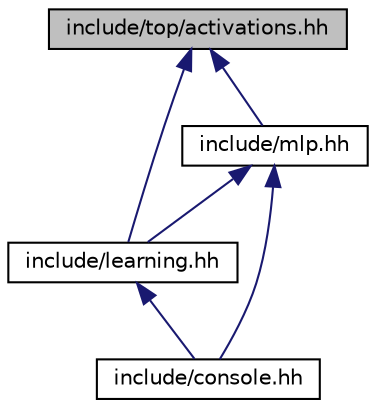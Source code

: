 digraph "include/top/activations.hh"
{
 // LATEX_PDF_SIZE
  edge [fontname="Helvetica",fontsize="10",labelfontname="Helvetica",labelfontsize="10"];
  node [fontname="Helvetica",fontsize="10",shape=record];
  Node1 [label="include/top/activations.hh",height=0.2,width=0.4,color="black", fillcolor="grey75", style="filled", fontcolor="black",tooltip=" "];
  Node1 -> Node2 [dir="back",color="midnightblue",fontsize="10",style="solid"];
  Node2 [label="include/learning.hh",height=0.2,width=0.4,color="black", fillcolor="white", style="filled",URL="$learning_8hh_source.html",tooltip=" "];
  Node2 -> Node3 [dir="back",color="midnightblue",fontsize="10",style="solid"];
  Node3 [label="include/console.hh",height=0.2,width=0.4,color="black", fillcolor="white", style="filled",URL="$console_8hh.html",tooltip=" "];
  Node1 -> Node4 [dir="back",color="midnightblue",fontsize="10",style="solid"];
  Node4 [label="include/mlp.hh",height=0.2,width=0.4,color="black", fillcolor="white", style="filled",URL="$mlp_8hh.html",tooltip=" "];
  Node4 -> Node3 [dir="back",color="midnightblue",fontsize="10",style="solid"];
  Node4 -> Node2 [dir="back",color="midnightblue",fontsize="10",style="solid"];
}
